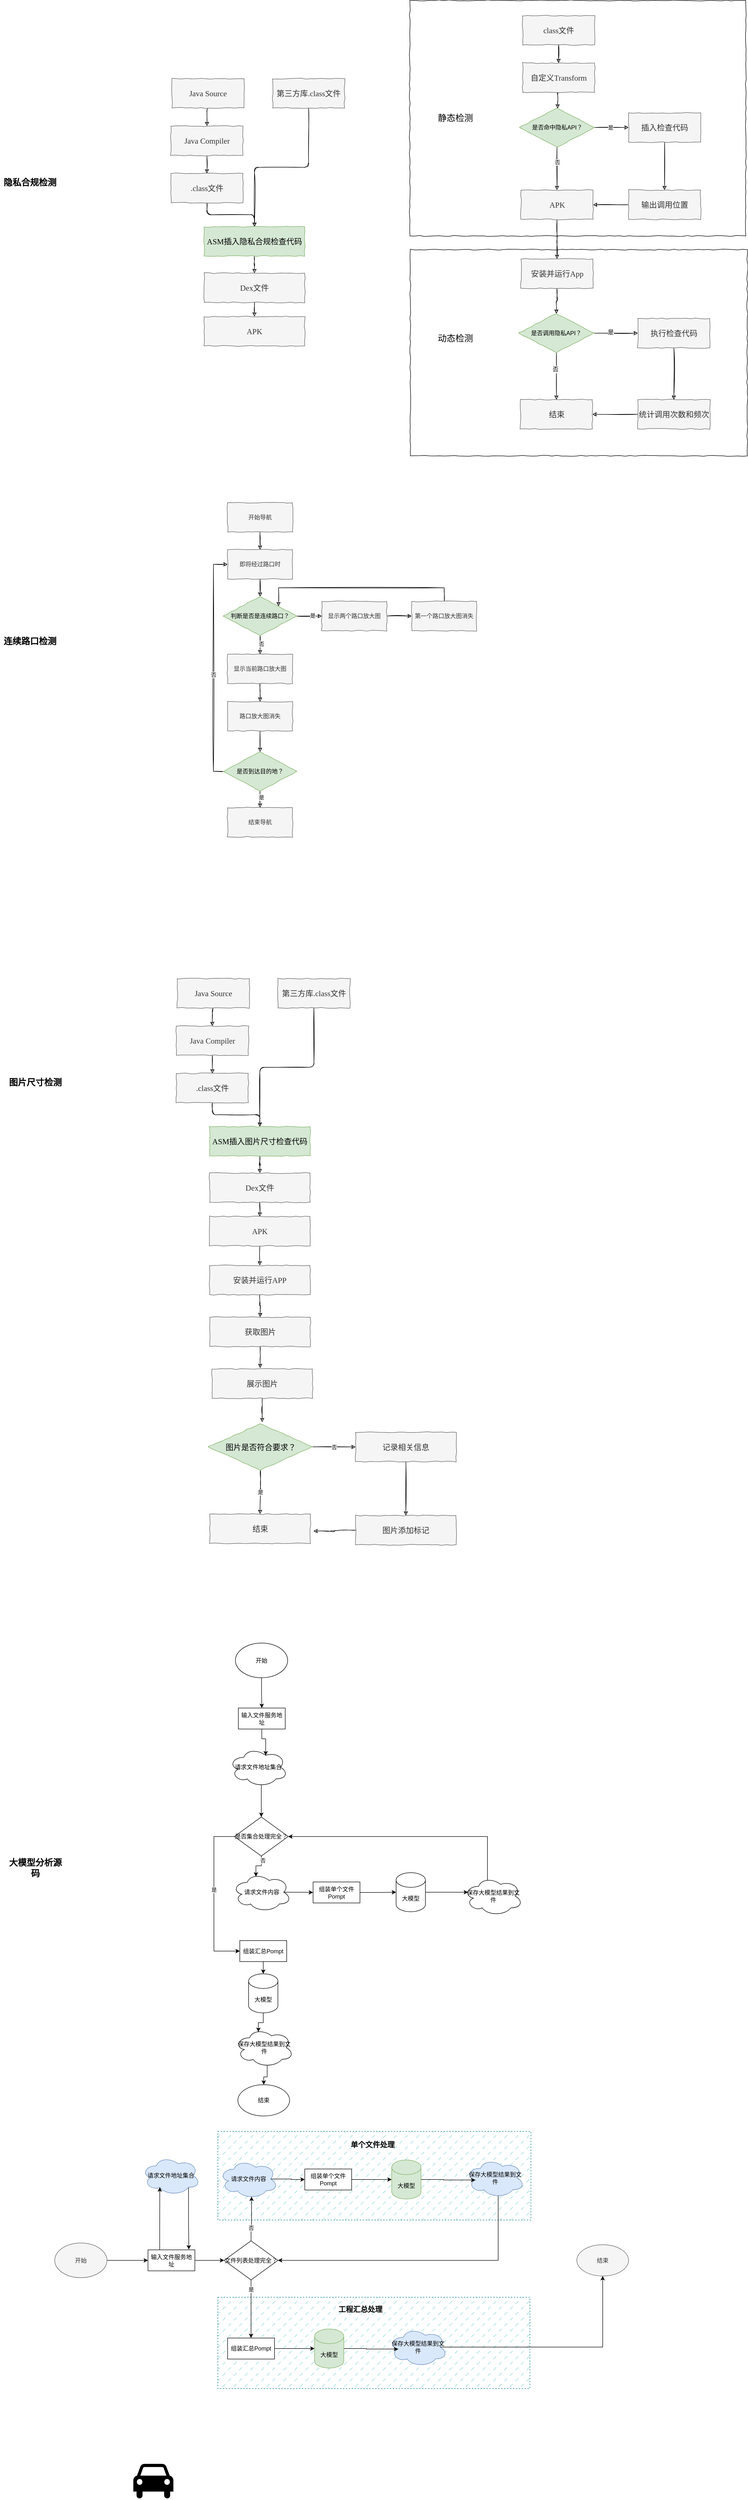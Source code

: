<mxfile version="24.8.3">
  <diagram name="第 1 页" id="IoGiurvMWcIkmov-1H_H">
    <mxGraphModel dx="1635" dy="1536" grid="0" gridSize="10" guides="1" tooltips="1" connect="1" arrows="1" fold="1" page="0" pageScale="1" pageWidth="827" pageHeight="1169" math="0" shadow="0">
      <root>
        <mxCell id="0" />
        <mxCell id="1" parent="0" />
        <mxCell id="Dv4H5l0o-GmDzY6lEwkn-51" value="" style="rounded=0;whiteSpace=wrap;html=1;fillColor=#b0e3e6;strokeColor=#0e8088;fillStyle=dashed;dashed=1;" vertex="1" parent="1">
          <mxGeometry x="162" y="4170" width="639" height="187" as="geometry" />
        </mxCell>
        <mxCell id="Dv4H5l0o-GmDzY6lEwkn-49" value="" style="rounded=0;whiteSpace=wrap;html=1;fillColor=#b0e3e6;strokeColor=#0e8088;fillStyle=dashed;dashed=1;" vertex="1" parent="1">
          <mxGeometry x="162" y="3830.5" width="641" height="181.5" as="geometry" />
        </mxCell>
        <mxCell id="LkXOXqRkBJe0Y0HoXaXn-1" value="" style="rounded=0;whiteSpace=wrap;html=1;shadow=0;glass=0;comic=1;sketch=0;" parent="1" vertex="1">
          <mxGeometry x="556" y="-21" width="690" height="422" as="geometry" />
        </mxCell>
        <mxCell id="LkXOXqRkBJe0Y0HoXaXn-2" value="" style="rounded=0;whiteSpace=wrap;html=1;shadow=0;glass=0;comic=1;sketch=0;" parent="1" vertex="1">
          <mxGeometry x="555" y="-531" width="688" height="482" as="geometry" />
        </mxCell>
        <mxCell id="LkXOXqRkBJe0Y0HoXaXn-3" style="edgeStyle=orthogonalEdgeStyle;orthogonalLoop=1;jettySize=auto;html=1;exitX=0.5;exitY=1;exitDx=0;exitDy=0;entryX=0.5;entryY=0;entryDx=0;entryDy=0;sketch=1;rounded=1;" parent="1" source="LkXOXqRkBJe0Y0HoXaXn-4" target="LkXOXqRkBJe0Y0HoXaXn-8" edge="1">
          <mxGeometry relative="1" as="geometry" />
        </mxCell>
        <mxCell id="LkXOXqRkBJe0Y0HoXaXn-4" value="Java Source" style="rounded=0;whiteSpace=wrap;html=1;comic=1;fontSize=16;fontFamily=Comic Sans MS;fillColor=#f5f5f5;strokeColor=#666666;glass=0;sketch=0;shadow=0;fontColor=#333333;" parent="1" vertex="1">
          <mxGeometry x="68" y="-371" width="147.5" height="60" as="geometry" />
        </mxCell>
        <mxCell id="LkXOXqRkBJe0Y0HoXaXn-5" style="edgeStyle=orthogonalEdgeStyle;rounded=1;sketch=1;orthogonalLoop=1;jettySize=auto;html=1;exitX=0.5;exitY=1;exitDx=0;exitDy=0;" parent="1" source="LkXOXqRkBJe0Y0HoXaXn-6" target="LkXOXqRkBJe0Y0HoXaXn-12" edge="1">
          <mxGeometry relative="1" as="geometry" />
        </mxCell>
        <mxCell id="LkXOXqRkBJe0Y0HoXaXn-6" value="第三方库.class文件" style="rounded=0;whiteSpace=wrap;html=1;comic=1;fontSize=16;fontFamily=Comic Sans MS;fillColor=#f5f5f5;strokeColor=#666666;glass=0;sketch=0;shadow=0;fontColor=#333333;" parent="1" vertex="1">
          <mxGeometry x="274" y="-371" width="147.5" height="60" as="geometry" />
        </mxCell>
        <mxCell id="LkXOXqRkBJe0Y0HoXaXn-7" style="edgeStyle=orthogonalEdgeStyle;rounded=1;sketch=1;orthogonalLoop=1;jettySize=auto;html=1;exitX=0.5;exitY=1;exitDx=0;exitDy=0;entryX=0.5;entryY=0;entryDx=0;entryDy=0;" parent="1" source="LkXOXqRkBJe0Y0HoXaXn-8" target="LkXOXqRkBJe0Y0HoXaXn-10" edge="1">
          <mxGeometry relative="1" as="geometry" />
        </mxCell>
        <mxCell id="LkXOXqRkBJe0Y0HoXaXn-8" value="Java Compiler" style="rounded=0;whiteSpace=wrap;html=1;comic=1;fontSize=16;fontFamily=Comic Sans MS;fillColor=#f5f5f5;strokeColor=#666666;glass=0;sketch=0;shadow=0;fontColor=#333333;" parent="1" vertex="1">
          <mxGeometry x="66" y="-274" width="147.5" height="60" as="geometry" />
        </mxCell>
        <mxCell id="LkXOXqRkBJe0Y0HoXaXn-9" style="edgeStyle=orthogonalEdgeStyle;rounded=1;sketch=1;orthogonalLoop=1;jettySize=auto;html=1;exitX=0.5;exitY=1;exitDx=0;exitDy=0;entryX=0.5;entryY=0;entryDx=0;entryDy=0;" parent="1" source="LkXOXqRkBJe0Y0HoXaXn-10" target="LkXOXqRkBJe0Y0HoXaXn-12" edge="1">
          <mxGeometry relative="1" as="geometry" />
        </mxCell>
        <mxCell id="LkXOXqRkBJe0Y0HoXaXn-10" value=".class文件" style="rounded=0;whiteSpace=wrap;html=1;comic=1;fontSize=16;fontFamily=Comic Sans MS;fillColor=#f5f5f5;strokeColor=#666666;glass=0;sketch=0;shadow=0;fontColor=#333333;" parent="1" vertex="1">
          <mxGeometry x="66" y="-177" width="147.5" height="60" as="geometry" />
        </mxCell>
        <mxCell id="LkXOXqRkBJe0Y0HoXaXn-11" style="edgeStyle=orthogonalEdgeStyle;rounded=1;sketch=1;orthogonalLoop=1;jettySize=auto;html=1;exitX=0.5;exitY=1;exitDx=0;exitDy=0;" parent="1" source="LkXOXqRkBJe0Y0HoXaXn-12" target="LkXOXqRkBJe0Y0HoXaXn-14" edge="1">
          <mxGeometry relative="1" as="geometry" />
        </mxCell>
        <mxCell id="LkXOXqRkBJe0Y0HoXaXn-12" value="ASM插入隐私合规检查代码" style="rounded=0;whiteSpace=wrap;html=1;comic=1;fontSize=16;fontFamily=Comic Sans MS;fillColor=#d5e8d4;strokeColor=#82b366;glass=0;sketch=0;shadow=0;" parent="1" vertex="1">
          <mxGeometry x="134" y="-68" width="206" height="60" as="geometry" />
        </mxCell>
        <mxCell id="LkXOXqRkBJe0Y0HoXaXn-13" style="edgeStyle=orthogonalEdgeStyle;rounded=1;sketch=1;orthogonalLoop=1;jettySize=auto;html=1;exitX=0.5;exitY=1;exitDx=0;exitDy=0;entryX=0.5;entryY=0;entryDx=0;entryDy=0;" parent="1" source="LkXOXqRkBJe0Y0HoXaXn-14" target="LkXOXqRkBJe0Y0HoXaXn-15" edge="1">
          <mxGeometry relative="1" as="geometry" />
        </mxCell>
        <mxCell id="LkXOXqRkBJe0Y0HoXaXn-14" value="Dex文件" style="rounded=0;whiteSpace=wrap;html=1;comic=1;fontSize=16;fontFamily=Comic Sans MS;fillColor=#f5f5f5;strokeColor=#666666;glass=0;sketch=0;shadow=0;fontColor=#333333;" parent="1" vertex="1">
          <mxGeometry x="134" y="27" width="206" height="60" as="geometry" />
        </mxCell>
        <mxCell id="LkXOXqRkBJe0Y0HoXaXn-15" value="APK" style="rounded=0;whiteSpace=wrap;html=1;comic=1;fontSize=16;fontFamily=Comic Sans MS;fillColor=#f5f5f5;strokeColor=#666666;glass=0;sketch=0;shadow=0;fontColor=#333333;" parent="1" vertex="1">
          <mxGeometry x="134" y="116" width="206" height="60" as="geometry" />
        </mxCell>
        <mxCell id="LkXOXqRkBJe0Y0HoXaXn-16" style="edgeStyle=orthogonalEdgeStyle;orthogonalLoop=1;jettySize=auto;html=1;exitX=0.5;exitY=1;exitDx=0;exitDy=0;entryX=0.5;entryY=0;entryDx=0;entryDy=0;sketch=1;rounded=1;" parent="1" edge="1">
          <mxGeometry relative="1" as="geometry">
            <mxPoint x="859.75" y="-347" as="sourcePoint" />
            <mxPoint x="857.75" y="-310" as="targetPoint" />
          </mxGeometry>
        </mxCell>
        <mxCell id="LkXOXqRkBJe0Y0HoXaXn-17" value="自定义Transform" style="rounded=0;whiteSpace=wrap;html=1;comic=1;fontSize=16;fontFamily=Comic Sans MS;fillColor=#f5f5f5;strokeColor=#666666;glass=0;sketch=0;shadow=0;fontColor=#333333;" parent="1" vertex="1">
          <mxGeometry x="786" y="-403" width="147.5" height="60" as="geometry" />
        </mxCell>
        <mxCell id="LkXOXqRkBJe0Y0HoXaXn-18" style="edgeStyle=orthogonalEdgeStyle;rounded=1;sketch=1;orthogonalLoop=1;jettySize=auto;html=1;exitX=0.5;exitY=1;exitDx=0;exitDy=0;fontSize=18;" parent="1" source="LkXOXqRkBJe0Y0HoXaXn-19" target="LkXOXqRkBJe0Y0HoXaXn-30" edge="1">
          <mxGeometry relative="1" as="geometry" />
        </mxCell>
        <mxCell id="LkXOXqRkBJe0Y0HoXaXn-19" value="APK" style="rounded=0;whiteSpace=wrap;html=1;comic=1;fontSize=16;fontFamily=Comic Sans MS;fillColor=#f5f5f5;strokeColor=#666666;glass=0;sketch=0;shadow=0;fontColor=#333333;" parent="1" vertex="1">
          <mxGeometry x="782.75" y="-143" width="147.5" height="60" as="geometry" />
        </mxCell>
        <mxCell id="LkXOXqRkBJe0Y0HoXaXn-20" style="edgeStyle=orthogonalEdgeStyle;rounded=1;sketch=1;orthogonalLoop=1;jettySize=auto;html=1;exitX=0.5;exitY=1;exitDx=0;exitDy=0;entryX=0.5;entryY=0;entryDx=0;entryDy=0;" parent="1" source="LkXOXqRkBJe0Y0HoXaXn-21" target="LkXOXqRkBJe0Y0HoXaXn-17" edge="1">
          <mxGeometry relative="1" as="geometry" />
        </mxCell>
        <mxCell id="LkXOXqRkBJe0Y0HoXaXn-21" value="class文件" style="rounded=0;whiteSpace=wrap;html=1;comic=1;fontSize=16;fontFamily=Comic Sans MS;fillColor=#f5f5f5;strokeColor=#666666;glass=0;sketch=0;shadow=0;fontColor=#333333;" parent="1" vertex="1">
          <mxGeometry x="786" y="-500" width="147.5" height="60" as="geometry" />
        </mxCell>
        <mxCell id="LkXOXqRkBJe0Y0HoXaXn-22" style="edgeStyle=orthogonalEdgeStyle;rounded=1;sketch=1;orthogonalLoop=1;jettySize=auto;html=1;exitX=0.5;exitY=1;exitDx=0;exitDy=0;entryX=0.5;entryY=0;entryDx=0;entryDy=0;" parent="1" source="LkXOXqRkBJe0Y0HoXaXn-26" target="LkXOXqRkBJe0Y0HoXaXn-19" edge="1">
          <mxGeometry relative="1" as="geometry" />
        </mxCell>
        <mxCell id="LkXOXqRkBJe0Y0HoXaXn-23" value="否" style="edgeLabel;html=1;align=center;verticalAlign=middle;resizable=0;points=[];" parent="LkXOXqRkBJe0Y0HoXaXn-22" vertex="1" connectable="0">
          <mxGeometry x="-0.307" relative="1" as="geometry">
            <mxPoint as="offset" />
          </mxGeometry>
        </mxCell>
        <mxCell id="LkXOXqRkBJe0Y0HoXaXn-24" style="edgeStyle=orthogonalEdgeStyle;rounded=1;sketch=1;orthogonalLoop=1;jettySize=auto;html=1;exitX=1;exitY=0.5;exitDx=0;exitDy=0;entryX=0;entryY=0.5;entryDx=0;entryDy=0;" parent="1" source="LkXOXqRkBJe0Y0HoXaXn-26" target="LkXOXqRkBJe0Y0HoXaXn-28" edge="1">
          <mxGeometry relative="1" as="geometry" />
        </mxCell>
        <mxCell id="LkXOXqRkBJe0Y0HoXaXn-25" value="是" style="edgeLabel;html=1;align=center;verticalAlign=middle;resizable=0;points=[];" parent="LkXOXqRkBJe0Y0HoXaXn-24" vertex="1" connectable="0">
          <mxGeometry x="-0.079" y="1" relative="1" as="geometry">
            <mxPoint y="1" as="offset" />
          </mxGeometry>
        </mxCell>
        <mxCell id="LkXOXqRkBJe0Y0HoXaXn-26" value="是否命中隐私API？" style="rhombus;whiteSpace=wrap;html=1;rounded=0;shadow=0;glass=0;sketch=0;treeMoving=0;comic=1;fillColor=#d5e8d4;strokeColor=#82b366;" parent="1" vertex="1">
          <mxGeometry x="779.5" y="-311" width="154" height="80" as="geometry" />
        </mxCell>
        <mxCell id="LkXOXqRkBJe0Y0HoXaXn-27" style="edgeStyle=orthogonalEdgeStyle;rounded=1;sketch=1;orthogonalLoop=1;jettySize=auto;html=1;exitX=0.5;exitY=1;exitDx=0;exitDy=0;entryX=0.5;entryY=0;entryDx=0;entryDy=0;fontSize=18;" parent="1" source="LkXOXqRkBJe0Y0HoXaXn-28" target="LkXOXqRkBJe0Y0HoXaXn-42" edge="1">
          <mxGeometry relative="1" as="geometry" />
        </mxCell>
        <mxCell id="LkXOXqRkBJe0Y0HoXaXn-28" value="插入检查代码" style="rounded=0;whiteSpace=wrap;html=1;comic=1;fontSize=16;fontFamily=Comic Sans MS;fillColor=#f5f5f5;strokeColor=#666666;glass=0;sketch=0;shadow=0;fontColor=#333333;" parent="1" vertex="1">
          <mxGeometry x="1003" y="-301" width="147.5" height="60" as="geometry" />
        </mxCell>
        <mxCell id="LkXOXqRkBJe0Y0HoXaXn-29" style="edgeStyle=orthogonalEdgeStyle;rounded=1;sketch=1;orthogonalLoop=1;jettySize=auto;html=1;exitX=0.5;exitY=1;exitDx=0;exitDy=0;entryX=0.5;entryY=0;entryDx=0;entryDy=0;fontSize=18;" parent="1" source="LkXOXqRkBJe0Y0HoXaXn-30" target="LkXOXqRkBJe0Y0HoXaXn-36" edge="1">
          <mxGeometry relative="1" as="geometry" />
        </mxCell>
        <mxCell id="LkXOXqRkBJe0Y0HoXaXn-30" value="安装并运行App" style="rounded=0;whiteSpace=wrap;html=1;comic=1;fontSize=16;fontFamily=Comic Sans MS;fillColor=#f5f5f5;strokeColor=#666666;glass=0;sketch=0;shadow=0;fontColor=#333333;" parent="1" vertex="1">
          <mxGeometry x="782.75" y="-2" width="147.5" height="60" as="geometry" />
        </mxCell>
        <mxCell id="LkXOXqRkBJe0Y0HoXaXn-31" value="结束" style="rounded=0;whiteSpace=wrap;html=1;comic=1;fontSize=16;fontFamily=Comic Sans MS;fillColor=#f5f5f5;strokeColor=#666666;glass=0;sketch=0;shadow=0;fontColor=#333333;" parent="1" vertex="1">
          <mxGeometry x="781.5" y="286" width="147.5" height="60" as="geometry" />
        </mxCell>
        <mxCell id="LkXOXqRkBJe0Y0HoXaXn-32" style="edgeStyle=orthogonalEdgeStyle;rounded=1;sketch=1;orthogonalLoop=1;jettySize=auto;html=1;exitX=0.5;exitY=1;exitDx=0;exitDy=0;entryX=0.5;entryY=0;entryDx=0;entryDy=0;fontSize=18;" parent="1" source="LkXOXqRkBJe0Y0HoXaXn-36" target="LkXOXqRkBJe0Y0HoXaXn-31" edge="1">
          <mxGeometry relative="1" as="geometry" />
        </mxCell>
        <mxCell id="LkXOXqRkBJe0Y0HoXaXn-33" value="否" style="edgeLabel;html=1;align=center;verticalAlign=middle;resizable=0;points=[];fontSize=12;" parent="LkXOXqRkBJe0Y0HoXaXn-32" vertex="1" connectable="0">
          <mxGeometry x="-0.29" y="-3" relative="1" as="geometry">
            <mxPoint as="offset" />
          </mxGeometry>
        </mxCell>
        <mxCell id="LkXOXqRkBJe0Y0HoXaXn-34" style="edgeStyle=orthogonalEdgeStyle;rounded=1;sketch=1;orthogonalLoop=1;jettySize=auto;html=1;exitX=1;exitY=0.5;exitDx=0;exitDy=0;entryX=0;entryY=0.5;entryDx=0;entryDy=0;fontSize=18;" parent="1" source="LkXOXqRkBJe0Y0HoXaXn-36" target="LkXOXqRkBJe0Y0HoXaXn-38" edge="1">
          <mxGeometry relative="1" as="geometry" />
        </mxCell>
        <mxCell id="LkXOXqRkBJe0Y0HoXaXn-35" value="是" style="edgeLabel;html=1;align=center;verticalAlign=middle;resizable=0;points=[];fontSize=12;" parent="LkXOXqRkBJe0Y0HoXaXn-34" vertex="1" connectable="0">
          <mxGeometry x="-0.258" y="2" relative="1" as="geometry">
            <mxPoint as="offset" />
          </mxGeometry>
        </mxCell>
        <mxCell id="LkXOXqRkBJe0Y0HoXaXn-36" value="是否调用隐私API？" style="rhombus;whiteSpace=wrap;html=1;rounded=0;shadow=0;glass=0;sketch=0;treeMoving=0;comic=1;fillColor=#d5e8d4;strokeColor=#82b366;" parent="1" vertex="1">
          <mxGeometry x="778.25" y="110" width="154" height="80" as="geometry" />
        </mxCell>
        <mxCell id="LkXOXqRkBJe0Y0HoXaXn-37" style="edgeStyle=orthogonalEdgeStyle;rounded=1;sketch=1;orthogonalLoop=1;jettySize=auto;html=1;exitX=0.5;exitY=1;exitDx=0;exitDy=0;entryX=0.5;entryY=0;entryDx=0;entryDy=0;fontSize=12;" parent="1" source="LkXOXqRkBJe0Y0HoXaXn-38" target="LkXOXqRkBJe0Y0HoXaXn-44" edge="1">
          <mxGeometry relative="1" as="geometry" />
        </mxCell>
        <mxCell id="LkXOXqRkBJe0Y0HoXaXn-38" value="执行检查代码" style="rounded=0;whiteSpace=wrap;html=1;comic=1;fontSize=16;fontFamily=Comic Sans MS;fillColor=#f5f5f5;strokeColor=#666666;glass=0;sketch=0;shadow=0;fontColor=#333333;" parent="1" vertex="1">
          <mxGeometry x="1022" y="120" width="147.5" height="60" as="geometry" />
        </mxCell>
        <mxCell id="LkXOXqRkBJe0Y0HoXaXn-39" value="&lt;font style=&quot;font-size: 18px;&quot;&gt;静态检测&lt;/font&gt;" style="text;html=1;strokeColor=none;fillColor=none;align=center;verticalAlign=middle;whiteSpace=wrap;rounded=0;shadow=0;glass=0;comic=1;sketch=0;" parent="1" vertex="1">
          <mxGeometry x="578" y="-305" width="141" height="30" as="geometry" />
        </mxCell>
        <mxCell id="LkXOXqRkBJe0Y0HoXaXn-40" value="&lt;font style=&quot;font-size: 18px;&quot;&gt;动态检测&lt;/font&gt;" style="text;html=1;strokeColor=none;fillColor=none;align=center;verticalAlign=middle;whiteSpace=wrap;rounded=0;shadow=0;glass=0;comic=1;sketch=0;" parent="1" vertex="1">
          <mxGeometry x="578" y="146" width="141" height="30" as="geometry" />
        </mxCell>
        <mxCell id="LkXOXqRkBJe0Y0HoXaXn-41" style="edgeStyle=orthogonalEdgeStyle;rounded=1;sketch=1;orthogonalLoop=1;jettySize=auto;html=1;exitX=0;exitY=0.5;exitDx=0;exitDy=0;entryX=1;entryY=0.5;entryDx=0;entryDy=0;fontSize=18;" parent="1" source="LkXOXqRkBJe0Y0HoXaXn-42" target="LkXOXqRkBJe0Y0HoXaXn-19" edge="1">
          <mxGeometry relative="1" as="geometry" />
        </mxCell>
        <mxCell id="LkXOXqRkBJe0Y0HoXaXn-42" value="输出调用位置" style="rounded=0;whiteSpace=wrap;html=1;comic=1;fontSize=16;fontFamily=Comic Sans MS;fillColor=#f5f5f5;strokeColor=#666666;glass=0;sketch=0;shadow=0;fontColor=#333333;" parent="1" vertex="1">
          <mxGeometry x="1003" y="-143" width="147.5" height="60" as="geometry" />
        </mxCell>
        <mxCell id="LkXOXqRkBJe0Y0HoXaXn-43" style="edgeStyle=orthogonalEdgeStyle;rounded=1;sketch=1;orthogonalLoop=1;jettySize=auto;html=1;exitX=0;exitY=0.5;exitDx=0;exitDy=0;entryX=1;entryY=0.5;entryDx=0;entryDy=0;fontSize=12;" parent="1" source="LkXOXqRkBJe0Y0HoXaXn-44" target="LkXOXqRkBJe0Y0HoXaXn-31" edge="1">
          <mxGeometry relative="1" as="geometry" />
        </mxCell>
        <mxCell id="LkXOXqRkBJe0Y0HoXaXn-44" value="统计调用次数和频次" style="rounded=0;whiteSpace=wrap;html=1;comic=1;fontSize=16;fontFamily=Comic Sans MS;fillColor=#f5f5f5;strokeColor=#666666;glass=0;sketch=0;shadow=0;fontColor=#333333;" parent="1" vertex="1">
          <mxGeometry x="1022" y="286" width="147.5" height="60" as="geometry" />
        </mxCell>
        <mxCell id="LkXOXqRkBJe0Y0HoXaXn-45" style="edgeStyle=orthogonalEdgeStyle;rounded=0;orthogonalLoop=1;jettySize=auto;html=1;exitX=0.5;exitY=1;exitDx=0;exitDy=0;entryX=0.5;entryY=0;entryDx=0;entryDy=0;comic=1;sketch=1;" parent="1" source="LkXOXqRkBJe0Y0HoXaXn-46" target="LkXOXqRkBJe0Y0HoXaXn-53" edge="1">
          <mxGeometry relative="1" as="geometry" />
        </mxCell>
        <mxCell id="LkXOXqRkBJe0Y0HoXaXn-46" value="即将经过路口时" style="rounded=0;whiteSpace=wrap;html=1;sketch=0;comic=1;fillColor=#f5f5f5;fontColor=#333333;strokeColor=#666666;" parent="1" vertex="1">
          <mxGeometry x="182" y="593" width="133" height="60" as="geometry" />
        </mxCell>
        <mxCell id="LkXOXqRkBJe0Y0HoXaXn-47" style="edgeStyle=orthogonalEdgeStyle;rounded=0;comic=1;sketch=1;orthogonalLoop=1;jettySize=auto;html=1;exitX=0.5;exitY=1;exitDx=0;exitDy=0;" parent="1" source="LkXOXqRkBJe0Y0HoXaXn-48" target="LkXOXqRkBJe0Y0HoXaXn-57" edge="1">
          <mxGeometry relative="1" as="geometry" />
        </mxCell>
        <mxCell id="LkXOXqRkBJe0Y0HoXaXn-48" value="显示当前路口放大图" style="rounded=0;whiteSpace=wrap;html=1;sketch=0;comic=1;fillColor=#f5f5f5;fontColor=#333333;strokeColor=#666666;" parent="1" vertex="1">
          <mxGeometry x="182" y="807" width="133" height="60" as="geometry" />
        </mxCell>
        <mxCell id="LkXOXqRkBJe0Y0HoXaXn-49" style="edgeStyle=orthogonalEdgeStyle;rounded=0;comic=1;sketch=1;orthogonalLoop=1;jettySize=auto;html=1;exitX=1;exitY=0.5;exitDx=0;exitDy=0;" parent="1" source="LkXOXqRkBJe0Y0HoXaXn-53" target="LkXOXqRkBJe0Y0HoXaXn-55" edge="1">
          <mxGeometry relative="1" as="geometry" />
        </mxCell>
        <mxCell id="LkXOXqRkBJe0Y0HoXaXn-50" value="是" style="edgeLabel;html=1;align=center;verticalAlign=middle;resizable=0;points=[];" parent="LkXOXqRkBJe0Y0HoXaXn-49" vertex="1" connectable="0">
          <mxGeometry x="0.263" y="2" relative="1" as="geometry">
            <mxPoint y="1" as="offset" />
          </mxGeometry>
        </mxCell>
        <mxCell id="LkXOXqRkBJe0Y0HoXaXn-51" style="edgeStyle=orthogonalEdgeStyle;rounded=0;comic=1;sketch=1;orthogonalLoop=1;jettySize=auto;html=1;exitX=0.5;exitY=1;exitDx=0;exitDy=0;" parent="1" source="LkXOXqRkBJe0Y0HoXaXn-53" target="LkXOXqRkBJe0Y0HoXaXn-48" edge="1">
          <mxGeometry relative="1" as="geometry" />
        </mxCell>
        <mxCell id="LkXOXqRkBJe0Y0HoXaXn-52" value="否" style="edgeLabel;html=1;align=center;verticalAlign=middle;resizable=0;points=[];" parent="LkXOXqRkBJe0Y0HoXaXn-51" vertex="1" connectable="0">
          <mxGeometry x="-0.191" y="2" relative="1" as="geometry">
            <mxPoint as="offset" />
          </mxGeometry>
        </mxCell>
        <mxCell id="LkXOXqRkBJe0Y0HoXaXn-53" value="判断是否是连续路口？" style="rhombus;whiteSpace=wrap;html=1;comic=1;sketch=0;fillColor=#d5e8d4;strokeColor=#82b366;" parent="1" vertex="1">
          <mxGeometry x="173" y="689" width="151" height="80" as="geometry" />
        </mxCell>
        <mxCell id="LkXOXqRkBJe0Y0HoXaXn-54" style="edgeStyle=orthogonalEdgeStyle;rounded=0;comic=1;sketch=1;orthogonalLoop=1;jettySize=auto;html=1;exitX=1;exitY=0.5;exitDx=0;exitDy=0;entryX=0;entryY=0.5;entryDx=0;entryDy=0;" parent="1" source="LkXOXqRkBJe0Y0HoXaXn-55" target="LkXOXqRkBJe0Y0HoXaXn-59" edge="1">
          <mxGeometry relative="1" as="geometry" />
        </mxCell>
        <mxCell id="LkXOXqRkBJe0Y0HoXaXn-55" value="显示两个路口放大图" style="rounded=0;whiteSpace=wrap;html=1;sketch=0;comic=1;fillColor=#f5f5f5;fontColor=#333333;strokeColor=#666666;" parent="1" vertex="1">
          <mxGeometry x="375" y="699" width="133" height="60" as="geometry" />
        </mxCell>
        <mxCell id="LkXOXqRkBJe0Y0HoXaXn-56" style="edgeStyle=orthogonalEdgeStyle;rounded=0;comic=1;sketch=1;orthogonalLoop=1;jettySize=auto;html=1;exitX=0.5;exitY=1;exitDx=0;exitDy=0;entryX=0.5;entryY=0;entryDx=0;entryDy=0;" parent="1" source="LkXOXqRkBJe0Y0HoXaXn-57" target="LkXOXqRkBJe0Y0HoXaXn-67" edge="1">
          <mxGeometry relative="1" as="geometry" />
        </mxCell>
        <mxCell id="LkXOXqRkBJe0Y0HoXaXn-57" value="路口放大图消失" style="rounded=0;whiteSpace=wrap;html=1;sketch=0;comic=1;fillColor=#f5f5f5;fontColor=#333333;strokeColor=#666666;" parent="1" vertex="1">
          <mxGeometry x="182" y="904" width="133" height="60" as="geometry" />
        </mxCell>
        <mxCell id="LkXOXqRkBJe0Y0HoXaXn-58" style="edgeStyle=orthogonalEdgeStyle;rounded=0;comic=1;sketch=1;orthogonalLoop=1;jettySize=auto;html=1;exitX=0.5;exitY=0;exitDx=0;exitDy=0;entryX=1;entryY=0;entryDx=0;entryDy=0;" parent="1" source="LkXOXqRkBJe0Y0HoXaXn-59" target="LkXOXqRkBJe0Y0HoXaXn-53" edge="1">
          <mxGeometry relative="1" as="geometry">
            <Array as="points">
              <mxPoint x="626" y="671" />
              <mxPoint x="286" y="671" />
            </Array>
          </mxGeometry>
        </mxCell>
        <mxCell id="LkXOXqRkBJe0Y0HoXaXn-59" value="第一个路口放大图消失" style="rounded=0;whiteSpace=wrap;html=1;sketch=0;comic=1;fillColor=#f5f5f5;fontColor=#333333;strokeColor=#666666;" parent="1" vertex="1">
          <mxGeometry x="559" y="699" width="133" height="60" as="geometry" />
        </mxCell>
        <mxCell id="LkXOXqRkBJe0Y0HoXaXn-60" style="edgeStyle=orthogonalEdgeStyle;rounded=0;comic=1;sketch=1;orthogonalLoop=1;jettySize=auto;html=1;exitX=0.5;exitY=1;exitDx=0;exitDy=0;" parent="1" source="LkXOXqRkBJe0Y0HoXaXn-61" target="LkXOXqRkBJe0Y0HoXaXn-46" edge="1">
          <mxGeometry relative="1" as="geometry" />
        </mxCell>
        <mxCell id="LkXOXqRkBJe0Y0HoXaXn-61" value="开始导航" style="rounded=0;whiteSpace=wrap;html=1;sketch=0;comic=1;fillColor=#f5f5f5;fontColor=#333333;strokeColor=#666666;" parent="1" vertex="1">
          <mxGeometry x="182" y="497" width="133" height="60" as="geometry" />
        </mxCell>
        <mxCell id="LkXOXqRkBJe0Y0HoXaXn-62" value="结束导航" style="rounded=0;whiteSpace=wrap;html=1;sketch=0;comic=1;fillColor=#f5f5f5;fontColor=#333333;strokeColor=#666666;" parent="1" vertex="1">
          <mxGeometry x="182" y="1121" width="133" height="60" as="geometry" />
        </mxCell>
        <mxCell id="LkXOXqRkBJe0Y0HoXaXn-63" style="edgeStyle=orthogonalEdgeStyle;rounded=0;comic=1;sketch=1;orthogonalLoop=1;jettySize=auto;html=1;exitX=0.5;exitY=1;exitDx=0;exitDy=0;entryX=0.5;entryY=0;entryDx=0;entryDy=0;" parent="1" source="LkXOXqRkBJe0Y0HoXaXn-67" target="LkXOXqRkBJe0Y0HoXaXn-62" edge="1">
          <mxGeometry relative="1" as="geometry" />
        </mxCell>
        <mxCell id="LkXOXqRkBJe0Y0HoXaXn-64" value="是" style="edgeLabel;html=1;align=center;verticalAlign=middle;resizable=0;points=[];" parent="LkXOXqRkBJe0Y0HoXaXn-63" vertex="1" connectable="0">
          <mxGeometry x="-0.235" y="2" relative="1" as="geometry">
            <mxPoint as="offset" />
          </mxGeometry>
        </mxCell>
        <mxCell id="LkXOXqRkBJe0Y0HoXaXn-65" style="edgeStyle=orthogonalEdgeStyle;rounded=0;comic=1;sketch=1;orthogonalLoop=1;jettySize=auto;html=1;exitX=0;exitY=0.5;exitDx=0;exitDy=0;entryX=0;entryY=0.5;entryDx=0;entryDy=0;" parent="1" source="LkXOXqRkBJe0Y0HoXaXn-67" target="LkXOXqRkBJe0Y0HoXaXn-46" edge="1">
          <mxGeometry relative="1" as="geometry" />
        </mxCell>
        <mxCell id="LkXOXqRkBJe0Y0HoXaXn-66" value="否" style="edgeLabel;html=1;align=center;verticalAlign=middle;resizable=0;points=[];" parent="LkXOXqRkBJe0Y0HoXaXn-65" vertex="1" connectable="0">
          <mxGeometry x="-0.078" relative="1" as="geometry">
            <mxPoint as="offset" />
          </mxGeometry>
        </mxCell>
        <mxCell id="LkXOXqRkBJe0Y0HoXaXn-67" value="是否到达目的地？" style="rhombus;whiteSpace=wrap;html=1;comic=1;sketch=0;fillColor=#d5e8d4;strokeColor=#82b366;" parent="1" vertex="1">
          <mxGeometry x="173" y="1007" width="151" height="80" as="geometry" />
        </mxCell>
        <mxCell id="LkXOXqRkBJe0Y0HoXaXn-68" value="&lt;font face=&quot;Comic Sans MS&quot; style=&quot;font-size: 18px;&quot;&gt;隐私合规检测&lt;/font&gt;" style="text;html=1;align=center;verticalAlign=middle;whiteSpace=wrap;rounded=0;fontSize=18;fontStyle=1" parent="1" vertex="1">
          <mxGeometry x="-284" y="-173" width="123" height="30" as="geometry" />
        </mxCell>
        <mxCell id="LkXOXqRkBJe0Y0HoXaXn-69" value="&lt;font face=&quot;Comic Sans MS&quot; style=&quot;font-size: 18px;&quot;&gt;连续路口检测&lt;/font&gt;" style="text;html=1;align=center;verticalAlign=middle;whiteSpace=wrap;rounded=0;fontSize=18;fontStyle=1" parent="1" vertex="1">
          <mxGeometry x="-284" y="766" width="123" height="30" as="geometry" />
        </mxCell>
        <mxCell id="LkXOXqRkBJe0Y0HoXaXn-72" style="edgeStyle=orthogonalEdgeStyle;orthogonalLoop=1;jettySize=auto;html=1;exitX=0.5;exitY=1;exitDx=0;exitDy=0;entryX=0.5;entryY=0;entryDx=0;entryDy=0;sketch=1;rounded=1;" parent="1" source="LkXOXqRkBJe0Y0HoXaXn-73" target="LkXOXqRkBJe0Y0HoXaXn-77" edge="1">
          <mxGeometry relative="1" as="geometry" />
        </mxCell>
        <mxCell id="LkXOXqRkBJe0Y0HoXaXn-73" value="Java Source" style="rounded=0;whiteSpace=wrap;html=1;comic=1;fontSize=16;fontFamily=Comic Sans MS;fillColor=#f5f5f5;strokeColor=#666666;glass=0;sketch=0;shadow=0;fontColor=#333333;" parent="1" vertex="1">
          <mxGeometry x="79" y="1471" width="147.5" height="60" as="geometry" />
        </mxCell>
        <mxCell id="LkXOXqRkBJe0Y0HoXaXn-74" style="edgeStyle=orthogonalEdgeStyle;rounded=1;sketch=1;orthogonalLoop=1;jettySize=auto;html=1;exitX=0.5;exitY=1;exitDx=0;exitDy=0;" parent="1" source="LkXOXqRkBJe0Y0HoXaXn-75" target="LkXOXqRkBJe0Y0HoXaXn-81" edge="1">
          <mxGeometry relative="1" as="geometry" />
        </mxCell>
        <mxCell id="LkXOXqRkBJe0Y0HoXaXn-75" value="第三方库.class文件" style="rounded=0;whiteSpace=wrap;html=1;comic=1;fontSize=16;fontFamily=Comic Sans MS;fillColor=#f5f5f5;strokeColor=#666666;glass=0;sketch=0;shadow=0;fontColor=#333333;" parent="1" vertex="1">
          <mxGeometry x="285" y="1471" width="147.5" height="60" as="geometry" />
        </mxCell>
        <mxCell id="LkXOXqRkBJe0Y0HoXaXn-76" style="edgeStyle=orthogonalEdgeStyle;rounded=1;sketch=1;orthogonalLoop=1;jettySize=auto;html=1;exitX=0.5;exitY=1;exitDx=0;exitDy=0;entryX=0.5;entryY=0;entryDx=0;entryDy=0;" parent="1" source="LkXOXqRkBJe0Y0HoXaXn-77" target="LkXOXqRkBJe0Y0HoXaXn-79" edge="1">
          <mxGeometry relative="1" as="geometry" />
        </mxCell>
        <mxCell id="LkXOXqRkBJe0Y0HoXaXn-77" value="Java Compiler" style="rounded=0;whiteSpace=wrap;html=1;comic=1;fontSize=16;fontFamily=Comic Sans MS;fillColor=#f5f5f5;strokeColor=#666666;glass=0;sketch=0;shadow=0;fontColor=#333333;" parent="1" vertex="1">
          <mxGeometry x="77" y="1568" width="147.5" height="60" as="geometry" />
        </mxCell>
        <mxCell id="LkXOXqRkBJe0Y0HoXaXn-78" style="edgeStyle=orthogonalEdgeStyle;rounded=1;sketch=1;orthogonalLoop=1;jettySize=auto;html=1;exitX=0.5;exitY=1;exitDx=0;exitDy=0;entryX=0.5;entryY=0;entryDx=0;entryDy=0;" parent="1" source="LkXOXqRkBJe0Y0HoXaXn-79" target="LkXOXqRkBJe0Y0HoXaXn-81" edge="1">
          <mxGeometry relative="1" as="geometry" />
        </mxCell>
        <mxCell id="LkXOXqRkBJe0Y0HoXaXn-79" value=".class文件" style="rounded=0;whiteSpace=wrap;html=1;comic=1;fontSize=16;fontFamily=Comic Sans MS;fillColor=#f5f5f5;strokeColor=#666666;glass=0;sketch=0;shadow=0;fontColor=#333333;" parent="1" vertex="1">
          <mxGeometry x="77" y="1665" width="147.5" height="60" as="geometry" />
        </mxCell>
        <mxCell id="LkXOXqRkBJe0Y0HoXaXn-80" style="edgeStyle=orthogonalEdgeStyle;rounded=1;sketch=1;orthogonalLoop=1;jettySize=auto;html=1;exitX=0.5;exitY=1;exitDx=0;exitDy=0;" parent="1" source="LkXOXqRkBJe0Y0HoXaXn-81" target="LkXOXqRkBJe0Y0HoXaXn-83" edge="1">
          <mxGeometry relative="1" as="geometry" />
        </mxCell>
        <mxCell id="LkXOXqRkBJe0Y0HoXaXn-81" value="ASM插入图片尺寸检查代码" style="rounded=0;whiteSpace=wrap;html=1;comic=1;fontSize=16;fontFamily=Comic Sans MS;fillColor=#d5e8d4;strokeColor=#82b366;glass=0;sketch=0;shadow=0;" parent="1" vertex="1">
          <mxGeometry x="145" y="1774" width="206" height="60" as="geometry" />
        </mxCell>
        <mxCell id="LkXOXqRkBJe0Y0HoXaXn-82" style="edgeStyle=orthogonalEdgeStyle;rounded=1;sketch=1;orthogonalLoop=1;jettySize=auto;html=1;exitX=0.5;exitY=1;exitDx=0;exitDy=0;entryX=0.5;entryY=0;entryDx=0;entryDy=0;" parent="1" source="LkXOXqRkBJe0Y0HoXaXn-83" target="LkXOXqRkBJe0Y0HoXaXn-84" edge="1">
          <mxGeometry relative="1" as="geometry" />
        </mxCell>
        <mxCell id="LkXOXqRkBJe0Y0HoXaXn-83" value="Dex文件" style="rounded=0;whiteSpace=wrap;html=1;comic=1;fontSize=16;fontFamily=Comic Sans MS;fillColor=#f5f5f5;strokeColor=#666666;glass=0;sketch=0;shadow=0;fontColor=#333333;" parent="1" vertex="1">
          <mxGeometry x="145" y="1869" width="206" height="60" as="geometry" />
        </mxCell>
        <mxCell id="LkXOXqRkBJe0Y0HoXaXn-126" style="edgeStyle=orthogonalEdgeStyle;shape=connector;rounded=1;sketch=1;orthogonalLoop=1;jettySize=auto;html=1;exitX=0.5;exitY=1;exitDx=0;exitDy=0;entryX=0.5;entryY=0;entryDx=0;entryDy=0;strokeColor=default;align=center;verticalAlign=middle;fontFamily=Helvetica;fontSize=11;fontColor=default;labelBackgroundColor=default;endArrow=classic;" parent="1" source="LkXOXqRkBJe0Y0HoXaXn-84" target="LkXOXqRkBJe0Y0HoXaXn-116" edge="1">
          <mxGeometry relative="1" as="geometry" />
        </mxCell>
        <mxCell id="LkXOXqRkBJe0Y0HoXaXn-84" value="APK" style="rounded=0;whiteSpace=wrap;html=1;comic=1;fontSize=16;fontFamily=Comic Sans MS;fillColor=#f5f5f5;strokeColor=#666666;glass=0;sketch=0;shadow=0;fontColor=#333333;" parent="1" vertex="1">
          <mxGeometry x="145" y="1958" width="206" height="60" as="geometry" />
        </mxCell>
        <mxCell id="LkXOXqRkBJe0Y0HoXaXn-114" value="&lt;font face=&quot;Comic Sans MS&quot; style=&quot;font-size: 18px;&quot;&gt;图片尺寸检测&lt;/font&gt;" style="text;html=1;align=center;verticalAlign=middle;whiteSpace=wrap;rounded=0;fontSize=18;fontStyle=1" parent="1" vertex="1">
          <mxGeometry x="-273" y="1669" width="123" height="30" as="geometry" />
        </mxCell>
        <mxCell id="LkXOXqRkBJe0Y0HoXaXn-127" style="edgeStyle=orthogonalEdgeStyle;shape=connector;rounded=1;sketch=1;orthogonalLoop=1;jettySize=auto;html=1;exitX=0.5;exitY=1;exitDx=0;exitDy=0;strokeColor=default;align=center;verticalAlign=middle;fontFamily=Helvetica;fontSize=11;fontColor=default;labelBackgroundColor=default;endArrow=classic;" parent="1" source="LkXOXqRkBJe0Y0HoXaXn-116" edge="1">
          <mxGeometry relative="1" as="geometry">
            <mxPoint x="248.571" y="2163.857" as="targetPoint" />
          </mxGeometry>
        </mxCell>
        <mxCell id="LkXOXqRkBJe0Y0HoXaXn-116" value="安装并运行APP" style="rounded=0;whiteSpace=wrap;html=1;comic=1;fontSize=16;fontFamily=Comic Sans MS;fillColor=#f5f5f5;strokeColor=#666666;glass=0;sketch=0;shadow=0;fontColor=#333333;" parent="1" vertex="1">
          <mxGeometry x="145" y="2058" width="206" height="60" as="geometry" />
        </mxCell>
        <mxCell id="LkXOXqRkBJe0Y0HoXaXn-128" style="edgeStyle=orthogonalEdgeStyle;shape=connector;rounded=1;sketch=1;orthogonalLoop=1;jettySize=auto;html=1;exitX=0.5;exitY=1;exitDx=0;exitDy=0;strokeColor=default;align=center;verticalAlign=middle;fontFamily=Helvetica;fontSize=11;fontColor=default;labelBackgroundColor=default;endArrow=classic;" parent="1" source="LkXOXqRkBJe0Y0HoXaXn-117" edge="1">
          <mxGeometry relative="1" as="geometry">
            <mxPoint x="248.571" y="2268.143" as="targetPoint" />
          </mxGeometry>
        </mxCell>
        <mxCell id="LkXOXqRkBJe0Y0HoXaXn-117" value="获取图片" style="rounded=0;whiteSpace=wrap;html=1;comic=1;fontSize=16;fontFamily=Comic Sans MS;fillColor=#f5f5f5;strokeColor=#666666;glass=0;sketch=0;shadow=0;fontColor=#333333;" parent="1" vertex="1">
          <mxGeometry x="145.5" y="2164" width="206" height="60" as="geometry" />
        </mxCell>
        <mxCell id="LkXOXqRkBJe0Y0HoXaXn-129" style="edgeStyle=orthogonalEdgeStyle;shape=connector;rounded=1;sketch=1;orthogonalLoop=1;jettySize=auto;html=1;exitX=0.5;exitY=1;exitDx=0;exitDy=0;strokeColor=default;align=center;verticalAlign=middle;fontFamily=Helvetica;fontSize=11;fontColor=default;labelBackgroundColor=default;endArrow=classic;" parent="1" source="LkXOXqRkBJe0Y0HoXaXn-118" edge="1">
          <mxGeometry relative="1" as="geometry">
            <mxPoint x="252.857" y="2378.857" as="targetPoint" />
          </mxGeometry>
        </mxCell>
        <mxCell id="LkXOXqRkBJe0Y0HoXaXn-118" value="展示图片" style="rounded=0;whiteSpace=wrap;html=1;comic=1;fontSize=16;fontFamily=Comic Sans MS;fillColor=#f5f5f5;strokeColor=#666666;glass=0;sketch=0;shadow=0;fontColor=#333333;" parent="1" vertex="1">
          <mxGeometry x="150" y="2270" width="206" height="60" as="geometry" />
        </mxCell>
        <mxCell id="LkXOXqRkBJe0Y0HoXaXn-130" value="否" style="edgeStyle=orthogonalEdgeStyle;shape=connector;rounded=1;sketch=1;orthogonalLoop=1;jettySize=auto;html=1;exitX=1;exitY=0.5;exitDx=0;exitDy=0;entryX=0;entryY=0.5;entryDx=0;entryDy=0;strokeColor=default;align=center;verticalAlign=middle;fontFamily=Helvetica;fontSize=11;fontColor=default;labelBackgroundColor=default;endArrow=classic;" parent="1" source="LkXOXqRkBJe0Y0HoXaXn-121" target="LkXOXqRkBJe0Y0HoXaXn-124" edge="1">
          <mxGeometry relative="1" as="geometry" />
        </mxCell>
        <mxCell id="LkXOXqRkBJe0Y0HoXaXn-131" value="是" style="edgeStyle=orthogonalEdgeStyle;shape=connector;rounded=1;sketch=1;orthogonalLoop=1;jettySize=auto;html=1;exitX=0.5;exitY=1;exitDx=0;exitDy=0;strokeColor=default;align=center;verticalAlign=middle;fontFamily=Helvetica;fontSize=11;fontColor=default;labelBackgroundColor=default;endArrow=classic;" parent="1" source="LkXOXqRkBJe0Y0HoXaXn-121" target="LkXOXqRkBJe0Y0HoXaXn-123" edge="1">
          <mxGeometry relative="1" as="geometry" />
        </mxCell>
        <mxCell id="LkXOXqRkBJe0Y0HoXaXn-121" value="图片是否符合要求？" style="rhombus;whiteSpace=wrap;html=1;rounded=0;shadow=0;glass=0;comic=1;sketch=0;strokeColor=#82b366;align=center;verticalAlign=middle;fontFamily=Comic Sans MS;fontSize=16;fontColor=default;fillColor=#d5e8d4;" parent="1" vertex="1">
          <mxGeometry x="142.5" y="2382" width="213.5" height="95" as="geometry" />
        </mxCell>
        <mxCell id="LkXOXqRkBJe0Y0HoXaXn-123" value="结束" style="rounded=0;whiteSpace=wrap;html=1;comic=1;fontSize=16;fontFamily=Comic Sans MS;fillColor=#f5f5f5;strokeColor=#666666;glass=0;sketch=0;shadow=0;fontColor=#333333;" parent="1" vertex="1">
          <mxGeometry x="145.5" y="2567" width="206" height="60" as="geometry" />
        </mxCell>
        <mxCell id="LkXOXqRkBJe0Y0HoXaXn-132" style="edgeStyle=orthogonalEdgeStyle;shape=connector;rounded=1;sketch=1;orthogonalLoop=1;jettySize=auto;html=1;exitX=0.5;exitY=1;exitDx=0;exitDy=0;strokeColor=default;align=center;verticalAlign=middle;fontFamily=Helvetica;fontSize=11;fontColor=default;labelBackgroundColor=default;endArrow=classic;" parent="1" source="LkXOXqRkBJe0Y0HoXaXn-124" target="LkXOXqRkBJe0Y0HoXaXn-125" edge="1">
          <mxGeometry relative="1" as="geometry" />
        </mxCell>
        <mxCell id="LkXOXqRkBJe0Y0HoXaXn-124" value="记录相关信息" style="rounded=0;whiteSpace=wrap;html=1;comic=1;fontSize=16;fontFamily=Comic Sans MS;fillColor=#f5f5f5;strokeColor=#666666;glass=0;sketch=0;shadow=0;fontColor=#333333;" parent="1" vertex="1">
          <mxGeometry x="444" y="2399.5" width="206" height="60" as="geometry" />
        </mxCell>
        <mxCell id="LkXOXqRkBJe0Y0HoXaXn-133" style="edgeStyle=orthogonalEdgeStyle;shape=connector;rounded=1;sketch=1;orthogonalLoop=1;jettySize=auto;html=1;exitX=0;exitY=0.5;exitDx=0;exitDy=0;strokeColor=default;align=center;verticalAlign=middle;fontFamily=Helvetica;fontSize=11;fontColor=default;labelBackgroundColor=default;endArrow=classic;" parent="1" source="LkXOXqRkBJe0Y0HoXaXn-125" edge="1">
          <mxGeometry relative="1" as="geometry">
            <mxPoint x="357.857" y="2601.714" as="targetPoint" />
          </mxGeometry>
        </mxCell>
        <mxCell id="LkXOXqRkBJe0Y0HoXaXn-125" value="图片添加标记" style="rounded=0;whiteSpace=wrap;html=1;comic=1;fontSize=16;fontFamily=Comic Sans MS;fillColor=#f5f5f5;strokeColor=#666666;glass=0;sketch=0;shadow=0;fontColor=#333333;" parent="1" vertex="1">
          <mxGeometry x="444" y="2570" width="206" height="60" as="geometry" />
        </mxCell>
        <mxCell id="LkXOXqRkBJe0Y0HoXaXn-134" value="输入文件服务地址" style="rounded=0;whiteSpace=wrap;html=1;" parent="1" vertex="1">
          <mxGeometry x="204" y="2964" width="96" height="43" as="geometry" />
        </mxCell>
        <mxCell id="LkXOXqRkBJe0Y0HoXaXn-135" style="edgeStyle=orthogonalEdgeStyle;rounded=0;orthogonalLoop=1;jettySize=auto;html=1;exitX=0;exitY=0.5;exitDx=0;exitDy=0;entryX=0;entryY=0.5;entryDx=0;entryDy=0;" parent="1" source="LkXOXqRkBJe0Y0HoXaXn-137" target="LkXOXqRkBJe0Y0HoXaXn-149" edge="1">
          <mxGeometry relative="1" as="geometry">
            <Array as="points">
              <mxPoint x="154" y="3227" />
              <mxPoint x="154" y="3462" />
            </Array>
          </mxGeometry>
        </mxCell>
        <mxCell id="LkXOXqRkBJe0Y0HoXaXn-136" value="是" style="edgeLabel;html=1;align=center;verticalAlign=middle;resizable=0;points=[];" parent="LkXOXqRkBJe0Y0HoXaXn-135" vertex="1" connectable="0">
          <mxGeometry x="-0.086" relative="1" as="geometry">
            <mxPoint as="offset" />
          </mxGeometry>
        </mxCell>
        <mxCell id="LkXOXqRkBJe0Y0HoXaXn-137" value="是否集合处理完全？" style="rhombus;whiteSpace=wrap;html=1;" parent="1" vertex="1">
          <mxGeometry x="196" y="3187" width="110" height="80" as="geometry" />
        </mxCell>
        <mxCell id="LkXOXqRkBJe0Y0HoXaXn-138" value="组装单个文件Pompt" style="rounded=0;whiteSpace=wrap;html=1;" parent="1" vertex="1">
          <mxGeometry x="357" y="3320" width="96" height="43" as="geometry" />
        </mxCell>
        <mxCell id="LkXOXqRkBJe0Y0HoXaXn-139" style="edgeStyle=orthogonalEdgeStyle;rounded=0;orthogonalLoop=1;jettySize=auto;html=1;exitX=0.55;exitY=0.95;exitDx=0;exitDy=0;exitPerimeter=0;" parent="1" source="LkXOXqRkBJe0Y0HoXaXn-140" target="LkXOXqRkBJe0Y0HoXaXn-137" edge="1">
          <mxGeometry relative="1" as="geometry" />
        </mxCell>
        <mxCell id="LkXOXqRkBJe0Y0HoXaXn-140" value="请求文件地址集合" style="ellipse;shape=cloud;whiteSpace=wrap;html=1;" parent="1" vertex="1">
          <mxGeometry x="185" y="3045" width="120" height="80" as="geometry" />
        </mxCell>
        <mxCell id="LkXOXqRkBJe0Y0HoXaXn-141" style="edgeStyle=orthogonalEdgeStyle;rounded=0;orthogonalLoop=1;jettySize=auto;html=1;exitX=0.875;exitY=0.5;exitDx=0;exitDy=0;exitPerimeter=0;entryX=0;entryY=0.5;entryDx=0;entryDy=0;" parent="1" source="LkXOXqRkBJe0Y0HoXaXn-142" target="LkXOXqRkBJe0Y0HoXaXn-138" edge="1">
          <mxGeometry relative="1" as="geometry" />
        </mxCell>
        <mxCell id="LkXOXqRkBJe0Y0HoXaXn-142" value="请求文件内容" style="ellipse;shape=cloud;whiteSpace=wrap;html=1;" parent="1" vertex="1">
          <mxGeometry x="192" y="3301" width="120" height="80" as="geometry" />
        </mxCell>
        <mxCell id="LkXOXqRkBJe0Y0HoXaXn-143" value="大模型" style="shape=cylinder3;whiteSpace=wrap;html=1;boundedLbl=1;backgroundOutline=1;size=15;" parent="1" vertex="1">
          <mxGeometry x="527" y="3301" width="60" height="80" as="geometry" />
        </mxCell>
        <mxCell id="LkXOXqRkBJe0Y0HoXaXn-144" style="edgeStyle=orthogonalEdgeStyle;rounded=0;orthogonalLoop=1;jettySize=auto;html=1;exitX=0.4;exitY=0.1;exitDx=0;exitDy=0;exitPerimeter=0;entryX=1;entryY=0.5;entryDx=0;entryDy=0;" parent="1" source="LkXOXqRkBJe0Y0HoXaXn-145" target="LkXOXqRkBJe0Y0HoXaXn-137" edge="1">
          <mxGeometry relative="1" as="geometry">
            <Array as="points">
              <mxPoint x="714" y="3227" />
            </Array>
          </mxGeometry>
        </mxCell>
        <mxCell id="LkXOXqRkBJe0Y0HoXaXn-145" value="保存大模型结果到文件" style="ellipse;shape=cloud;whiteSpace=wrap;html=1;" parent="1" vertex="1">
          <mxGeometry x="666" y="3309" width="120" height="80" as="geometry" />
        </mxCell>
        <mxCell id="LkXOXqRkBJe0Y0HoXaXn-146" style="edgeStyle=orthogonalEdgeStyle;rounded=0;orthogonalLoop=1;jettySize=auto;html=1;exitX=1;exitY=0.5;exitDx=0;exitDy=0;entryX=0;entryY=0.5;entryDx=0;entryDy=0;entryPerimeter=0;" parent="1" source="LkXOXqRkBJe0Y0HoXaXn-138" target="LkXOXqRkBJe0Y0HoXaXn-143" edge="1">
          <mxGeometry relative="1" as="geometry" />
        </mxCell>
        <mxCell id="LkXOXqRkBJe0Y0HoXaXn-147" style="edgeStyle=orthogonalEdgeStyle;rounded=0;orthogonalLoop=1;jettySize=auto;html=1;exitX=1;exitY=0.5;exitDx=0;exitDy=0;exitPerimeter=0;entryX=0.07;entryY=0.4;entryDx=0;entryDy=0;entryPerimeter=0;" parent="1" source="LkXOXqRkBJe0Y0HoXaXn-143" target="LkXOXqRkBJe0Y0HoXaXn-145" edge="1">
          <mxGeometry relative="1" as="geometry" />
        </mxCell>
        <mxCell id="LkXOXqRkBJe0Y0HoXaXn-148" style="edgeStyle=orthogonalEdgeStyle;rounded=0;orthogonalLoop=1;jettySize=auto;html=1;exitX=0.5;exitY=1;exitDx=0;exitDy=0;" parent="1" source="LkXOXqRkBJe0Y0HoXaXn-149" target="LkXOXqRkBJe0Y0HoXaXn-150" edge="1">
          <mxGeometry relative="1" as="geometry" />
        </mxCell>
        <mxCell id="LkXOXqRkBJe0Y0HoXaXn-149" value="组装汇总Pompt" style="rounded=0;whiteSpace=wrap;html=1;" parent="1" vertex="1">
          <mxGeometry x="207" y="3440" width="96" height="43" as="geometry" />
        </mxCell>
        <mxCell id="LkXOXqRkBJe0Y0HoXaXn-150" value="大模型" style="shape=cylinder3;whiteSpace=wrap;html=1;boundedLbl=1;backgroundOutline=1;size=15;" parent="1" vertex="1">
          <mxGeometry x="225" y="3508" width="60" height="80" as="geometry" />
        </mxCell>
        <mxCell id="LkXOXqRkBJe0Y0HoXaXn-151" style="edgeStyle=orthogonalEdgeStyle;rounded=0;orthogonalLoop=1;jettySize=auto;html=1;exitX=0.55;exitY=0.95;exitDx=0;exitDy=0;exitPerimeter=0;" parent="1" source="LkXOXqRkBJe0Y0HoXaXn-152" target="LkXOXqRkBJe0Y0HoXaXn-155" edge="1">
          <mxGeometry relative="1" as="geometry" />
        </mxCell>
        <mxCell id="LkXOXqRkBJe0Y0HoXaXn-152" value="保存大模型结果到文件" style="ellipse;shape=cloud;whiteSpace=wrap;html=1;" parent="1" vertex="1">
          <mxGeometry x="197" y="3619" width="120" height="80" as="geometry" />
        </mxCell>
        <mxCell id="LkXOXqRkBJe0Y0HoXaXn-153" style="edgeStyle=orthogonalEdgeStyle;rounded=0;orthogonalLoop=1;jettySize=auto;html=1;exitX=0.5;exitY=1;exitDx=0;exitDy=0;" parent="1" source="LkXOXqRkBJe0Y0HoXaXn-154" target="LkXOXqRkBJe0Y0HoXaXn-134" edge="1">
          <mxGeometry relative="1" as="geometry" />
        </mxCell>
        <mxCell id="LkXOXqRkBJe0Y0HoXaXn-154" value="开始" style="ellipse;whiteSpace=wrap;html=1;" parent="1" vertex="1">
          <mxGeometry x="198" y="2831" width="107" height="71" as="geometry" />
        </mxCell>
        <mxCell id="LkXOXqRkBJe0Y0HoXaXn-155" value="结束" style="ellipse;whiteSpace=wrap;html=1;" parent="1" vertex="1">
          <mxGeometry x="203" y="3735" width="106" height="64" as="geometry" />
        </mxCell>
        <mxCell id="LkXOXqRkBJe0Y0HoXaXn-156" style="edgeStyle=orthogonalEdgeStyle;rounded=0;orthogonalLoop=1;jettySize=auto;html=1;exitX=0.5;exitY=1;exitDx=0;exitDy=0;entryX=0.625;entryY=0.2;entryDx=0;entryDy=0;entryPerimeter=0;" parent="1" source="LkXOXqRkBJe0Y0HoXaXn-134" target="LkXOXqRkBJe0Y0HoXaXn-140" edge="1">
          <mxGeometry relative="1" as="geometry" />
        </mxCell>
        <mxCell id="LkXOXqRkBJe0Y0HoXaXn-157" style="edgeStyle=orthogonalEdgeStyle;rounded=0;orthogonalLoop=1;jettySize=auto;html=1;exitX=0.5;exitY=1;exitDx=0;exitDy=0;entryX=0.4;entryY=0.1;entryDx=0;entryDy=0;entryPerimeter=0;" parent="1" source="LkXOXqRkBJe0Y0HoXaXn-137" target="LkXOXqRkBJe0Y0HoXaXn-142" edge="1">
          <mxGeometry relative="1" as="geometry" />
        </mxCell>
        <mxCell id="LkXOXqRkBJe0Y0HoXaXn-158" value="否" style="edgeLabel;html=1;align=center;verticalAlign=middle;resizable=0;points=[];" parent="LkXOXqRkBJe0Y0HoXaXn-157" vertex="1" connectable="0">
          <mxGeometry x="-0.673" y="3" relative="1" as="geometry">
            <mxPoint as="offset" />
          </mxGeometry>
        </mxCell>
        <mxCell id="LkXOXqRkBJe0Y0HoXaXn-159" style="edgeStyle=orthogonalEdgeStyle;rounded=0;orthogonalLoop=1;jettySize=auto;html=1;exitX=0.5;exitY=1;exitDx=0;exitDy=0;exitPerimeter=0;entryX=0.4;entryY=0.1;entryDx=0;entryDy=0;entryPerimeter=0;" parent="1" source="LkXOXqRkBJe0Y0HoXaXn-150" target="LkXOXqRkBJe0Y0HoXaXn-152" edge="1">
          <mxGeometry relative="1" as="geometry" />
        </mxCell>
        <mxCell id="LkXOXqRkBJe0Y0HoXaXn-160" value="&lt;font face=&quot;Comic Sans MS&quot; style=&quot;font-size: 18px;&quot;&gt;大模型分析源码&lt;/font&gt;" style="text;html=1;align=center;verticalAlign=middle;whiteSpace=wrap;rounded=0;fontSize=18;fontStyle=1" parent="1" vertex="1">
          <mxGeometry x="-273" y="3277" width="123" height="30" as="geometry" />
        </mxCell>
        <mxCell id="Dv4H5l0o-GmDzY6lEwkn-32" style="edgeStyle=orthogonalEdgeStyle;rounded=0;orthogonalLoop=1;jettySize=auto;html=1;exitX=1;exitY=0.5;exitDx=0;exitDy=0;entryX=0;entryY=0.5;entryDx=0;entryDy=0;" edge="1" parent="1" source="Dv4H5l0o-GmDzY6lEwkn-1" target="Dv4H5l0o-GmDzY6lEwkn-4">
          <mxGeometry relative="1" as="geometry" />
        </mxCell>
        <mxCell id="Dv4H5l0o-GmDzY6lEwkn-1" value="输入文件服务地址" style="rounded=0;whiteSpace=wrap;html=1;" vertex="1" parent="1">
          <mxGeometry x="19" y="4073" width="96" height="43" as="geometry" />
        </mxCell>
        <mxCell id="Dv4H5l0o-GmDzY6lEwkn-53" style="edgeStyle=orthogonalEdgeStyle;rounded=0;orthogonalLoop=1;jettySize=auto;html=1;exitX=0.5;exitY=1;exitDx=0;exitDy=0;" edge="1" parent="1" source="Dv4H5l0o-GmDzY6lEwkn-4" target="Dv4H5l0o-GmDzY6lEwkn-42">
          <mxGeometry relative="1" as="geometry" />
        </mxCell>
        <mxCell id="Dv4H5l0o-GmDzY6lEwkn-54" value="是" style="edgeLabel;html=1;align=center;verticalAlign=middle;resizable=0;points=[];" vertex="1" connectable="0" parent="Dv4H5l0o-GmDzY6lEwkn-53">
          <mxGeometry x="-0.49" y="1" relative="1" as="geometry">
            <mxPoint x="-1" y="-11" as="offset" />
          </mxGeometry>
        </mxCell>
        <mxCell id="Dv4H5l0o-GmDzY6lEwkn-4" value="文件列表处理完全？" style="rhombus;whiteSpace=wrap;html=1;" vertex="1" parent="1">
          <mxGeometry x="175" y="4054.5" width="110" height="80" as="geometry" />
        </mxCell>
        <mxCell id="Dv4H5l0o-GmDzY6lEwkn-5" value="组装单个文件Pompt" style="rounded=0;whiteSpace=wrap;html=1;" vertex="1" parent="1">
          <mxGeometry x="340" y="3907.5" width="96" height="43" as="geometry" />
        </mxCell>
        <mxCell id="Dv4H5l0o-GmDzY6lEwkn-31" style="edgeStyle=orthogonalEdgeStyle;rounded=0;orthogonalLoop=1;jettySize=auto;html=1;exitX=0.8;exitY=0.8;exitDx=0;exitDy=0;exitPerimeter=0;entryX=0.871;entryY=-0.018;entryDx=0;entryDy=0;entryPerimeter=0;" edge="1" parent="1" source="Dv4H5l0o-GmDzY6lEwkn-7" target="Dv4H5l0o-GmDzY6lEwkn-1">
          <mxGeometry relative="1" as="geometry">
            <mxPoint x="101.471" y="4032.824" as="targetPoint" />
          </mxGeometry>
        </mxCell>
        <mxCell id="Dv4H5l0o-GmDzY6lEwkn-7" value="请求文件地址集合" style="ellipse;shape=cloud;whiteSpace=wrap;html=1;fillColor=#dae8fc;strokeColor=#6c8ebf;" vertex="1" parent="1">
          <mxGeometry x="6" y="3881" width="120" height="80" as="geometry" />
        </mxCell>
        <mxCell id="Dv4H5l0o-GmDzY6lEwkn-38" style="edgeStyle=orthogonalEdgeStyle;rounded=0;orthogonalLoop=1;jettySize=auto;html=1;exitX=0.875;exitY=0.5;exitDx=0;exitDy=0;exitPerimeter=0;" edge="1" parent="1" source="Dv4H5l0o-GmDzY6lEwkn-9" target="Dv4H5l0o-GmDzY6lEwkn-5">
          <mxGeometry relative="1" as="geometry" />
        </mxCell>
        <mxCell id="Dv4H5l0o-GmDzY6lEwkn-9" value="请求文件内容" style="ellipse;shape=cloud;whiteSpace=wrap;html=1;fillColor=#dae8fc;strokeColor=#6c8ebf;" vertex="1" parent="1">
          <mxGeometry x="165" y="3888" width="120" height="80" as="geometry" />
        </mxCell>
        <mxCell id="Dv4H5l0o-GmDzY6lEwkn-10" value="大模型" style="shape=cylinder3;whiteSpace=wrap;html=1;boundedLbl=1;backgroundOutline=1;size=15;fillColor=#d5e8d4;strokeColor=#82b366;" vertex="1" parent="1">
          <mxGeometry x="518" y="3889" width="60" height="80" as="geometry" />
        </mxCell>
        <mxCell id="Dv4H5l0o-GmDzY6lEwkn-41" style="edgeStyle=orthogonalEdgeStyle;rounded=0;orthogonalLoop=1;jettySize=auto;html=1;exitX=0.55;exitY=0.95;exitDx=0;exitDy=0;exitPerimeter=0;entryX=1;entryY=0.5;entryDx=0;entryDy=0;" edge="1" parent="1" source="Dv4H5l0o-GmDzY6lEwkn-12" target="Dv4H5l0o-GmDzY6lEwkn-4">
          <mxGeometry relative="1" as="geometry">
            <Array as="points">
              <mxPoint x="736" y="4095" />
            </Array>
          </mxGeometry>
        </mxCell>
        <mxCell id="Dv4H5l0o-GmDzY6lEwkn-12" value="保存大模型结果到文件" style="ellipse;shape=cloud;whiteSpace=wrap;html=1;fillColor=#dae8fc;strokeColor=#6c8ebf;" vertex="1" parent="1">
          <mxGeometry x="670" y="3886" width="120" height="80" as="geometry" />
        </mxCell>
        <mxCell id="Dv4H5l0o-GmDzY6lEwkn-13" style="edgeStyle=orthogonalEdgeStyle;rounded=0;orthogonalLoop=1;jettySize=auto;html=1;exitX=1;exitY=0.5;exitDx=0;exitDy=0;entryX=0;entryY=0.5;entryDx=0;entryDy=0;entryPerimeter=0;" edge="1" parent="1" source="Dv4H5l0o-GmDzY6lEwkn-5" target="Dv4H5l0o-GmDzY6lEwkn-10">
          <mxGeometry relative="1" as="geometry" />
        </mxCell>
        <mxCell id="Dv4H5l0o-GmDzY6lEwkn-27" style="edgeStyle=orthogonalEdgeStyle;rounded=0;orthogonalLoop=1;jettySize=auto;html=1;exitX=1;exitY=0.5;exitDx=0;exitDy=0;entryX=0;entryY=0.5;entryDx=0;entryDy=0;" edge="1" parent="1" source="Dv4H5l0o-GmDzY6lEwkn-21" target="Dv4H5l0o-GmDzY6lEwkn-1">
          <mxGeometry relative="1" as="geometry" />
        </mxCell>
        <mxCell id="Dv4H5l0o-GmDzY6lEwkn-21" value="开始" style="ellipse;whiteSpace=wrap;html=1;fillColor=#f5f5f5;fontColor=#333333;strokeColor=#666666;" vertex="1" parent="1">
          <mxGeometry x="-172" y="4059" width="107" height="71" as="geometry" />
        </mxCell>
        <mxCell id="Dv4H5l0o-GmDzY6lEwkn-22" value="结束" style="ellipse;whiteSpace=wrap;html=1;fillColor=#f5f5f5;fontColor=#333333;strokeColor=#666666;" vertex="1" parent="1">
          <mxGeometry x="897" y="4062.5" width="106" height="64" as="geometry" />
        </mxCell>
        <mxCell id="Dv4H5l0o-GmDzY6lEwkn-29" style="edgeStyle=orthogonalEdgeStyle;rounded=0;orthogonalLoop=1;jettySize=auto;html=1;exitX=0.25;exitY=0;exitDx=0;exitDy=0;entryX=0.31;entryY=0.8;entryDx=0;entryDy=0;entryPerimeter=0;" edge="1" parent="1" source="Dv4H5l0o-GmDzY6lEwkn-1" target="Dv4H5l0o-GmDzY6lEwkn-7">
          <mxGeometry relative="1" as="geometry" />
        </mxCell>
        <mxCell id="Dv4H5l0o-GmDzY6lEwkn-37" style="edgeStyle=orthogonalEdgeStyle;rounded=0;orthogonalLoop=1;jettySize=auto;html=1;exitX=1;exitY=0.5;exitDx=0;exitDy=0;exitPerimeter=0;entryX=0.16;entryY=0.55;entryDx=0;entryDy=0;entryPerimeter=0;" edge="1" parent="1" source="Dv4H5l0o-GmDzY6lEwkn-10" target="Dv4H5l0o-GmDzY6lEwkn-12">
          <mxGeometry relative="1" as="geometry" />
        </mxCell>
        <mxCell id="Dv4H5l0o-GmDzY6lEwkn-39" value="" style="edgeStyle=orthogonalEdgeStyle;rounded=0;orthogonalLoop=1;jettySize=auto;html=1;exitX=0.5;exitY=0;exitDx=0;exitDy=0;entryX=0.55;entryY=0.95;entryDx=0;entryDy=0;entryPerimeter=0;" edge="1" parent="1" source="Dv4H5l0o-GmDzY6lEwkn-4" target="Dv4H5l0o-GmDzY6lEwkn-9">
          <mxGeometry relative="1" as="geometry">
            <Array as="points">
              <mxPoint x="231" y="4032" />
            </Array>
          </mxGeometry>
        </mxCell>
        <mxCell id="Dv4H5l0o-GmDzY6lEwkn-55" value="否" style="edgeLabel;html=1;align=center;verticalAlign=middle;resizable=0;points=[];" vertex="1" connectable="0" parent="Dv4H5l0o-GmDzY6lEwkn-39">
          <mxGeometry x="-0.573" y="-1" relative="1" as="geometry">
            <mxPoint x="-1" y="-7" as="offset" />
          </mxGeometry>
        </mxCell>
        <mxCell id="Dv4H5l0o-GmDzY6lEwkn-42" value="组装汇总Pompt" style="rounded=0;whiteSpace=wrap;html=1;" vertex="1" parent="1">
          <mxGeometry x="182" y="4253.5" width="96" height="43" as="geometry" />
        </mxCell>
        <mxCell id="Dv4H5l0o-GmDzY6lEwkn-43" value="大模型" style="shape=cylinder3;whiteSpace=wrap;html=1;boundedLbl=1;backgroundOutline=1;size=15;fillColor=#d5e8d4;strokeColor=#82b366;" vertex="1" parent="1">
          <mxGeometry x="360" y="4235" width="60" height="80" as="geometry" />
        </mxCell>
        <mxCell id="Dv4H5l0o-GmDzY6lEwkn-48" style="edgeStyle=orthogonalEdgeStyle;rounded=0;orthogonalLoop=1;jettySize=auto;html=1;exitX=0.875;exitY=0.5;exitDx=0;exitDy=0;exitPerimeter=0;entryX=0.5;entryY=1;entryDx=0;entryDy=0;" edge="1" parent="1" source="Dv4H5l0o-GmDzY6lEwkn-44" target="Dv4H5l0o-GmDzY6lEwkn-22">
          <mxGeometry relative="1" as="geometry" />
        </mxCell>
        <mxCell id="Dv4H5l0o-GmDzY6lEwkn-44" value="保存大模型结果到文件" style="ellipse;shape=cloud;whiteSpace=wrap;html=1;fillColor=#dae8fc;strokeColor=#6c8ebf;" vertex="1" parent="1">
          <mxGeometry x="512" y="4232" width="120" height="80" as="geometry" />
        </mxCell>
        <mxCell id="Dv4H5l0o-GmDzY6lEwkn-45" style="edgeStyle=orthogonalEdgeStyle;rounded=0;orthogonalLoop=1;jettySize=auto;html=1;exitX=1;exitY=0.5;exitDx=0;exitDy=0;entryX=0;entryY=0.5;entryDx=0;entryDy=0;entryPerimeter=0;" edge="1" parent="1" source="Dv4H5l0o-GmDzY6lEwkn-42" target="Dv4H5l0o-GmDzY6lEwkn-43">
          <mxGeometry relative="1" as="geometry" />
        </mxCell>
        <mxCell id="Dv4H5l0o-GmDzY6lEwkn-46" style="edgeStyle=orthogonalEdgeStyle;rounded=0;orthogonalLoop=1;jettySize=auto;html=1;exitX=1;exitY=0.5;exitDx=0;exitDy=0;exitPerimeter=0;entryX=0.16;entryY=0.55;entryDx=0;entryDy=0;entryPerimeter=0;" edge="1" parent="1" source="Dv4H5l0o-GmDzY6lEwkn-43" target="Dv4H5l0o-GmDzY6lEwkn-44">
          <mxGeometry relative="1" as="geometry" />
        </mxCell>
        <mxCell id="Dv4H5l0o-GmDzY6lEwkn-50" value="单个文件处理" style="text;html=1;align=center;verticalAlign=middle;whiteSpace=wrap;rounded=0;fontSize=15;fontStyle=1" vertex="1" parent="1">
          <mxGeometry x="431" y="3842" width="96" height="30" as="geometry" />
        </mxCell>
        <mxCell id="Dv4H5l0o-GmDzY6lEwkn-52" value="工程汇总处理" style="text;html=1;align=center;verticalAlign=middle;whiteSpace=wrap;rounded=0;fontSize=15;fontStyle=1" vertex="1" parent="1">
          <mxGeometry x="406" y="4179" width="96" height="30" as="geometry" />
        </mxCell>
        <mxCell id="Dv4H5l0o-GmDzY6lEwkn-57" value="" style="shape=mxgraph.signs.transportation.car_4;html=1;pointerEvents=1;fillColor=#000000;strokeColor=none;verticalLabelPosition=bottom;verticalAlign=top;align=center;" vertex="1" parent="1">
          <mxGeometry x="-11" y="4511" width="82" height="73" as="geometry" />
        </mxCell>
      </root>
    </mxGraphModel>
  </diagram>
</mxfile>
